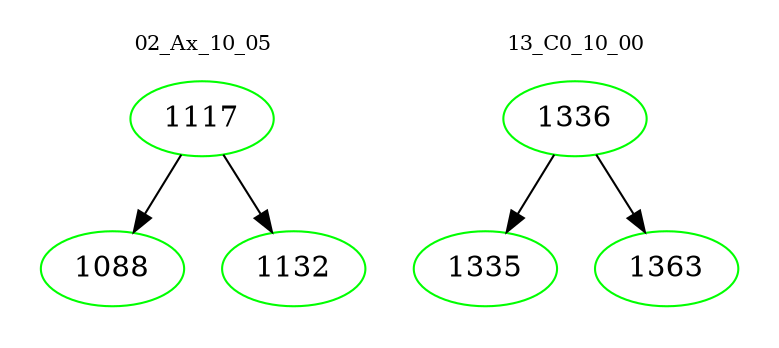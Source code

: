 digraph{
subgraph cluster_0 {
color = white
label = "02_Ax_10_05";
fontsize=10;
T0_1117 [label="1117", color="green"]
T0_1117 -> T0_1088 [color="black"]
T0_1088 [label="1088", color="green"]
T0_1117 -> T0_1132 [color="black"]
T0_1132 [label="1132", color="green"]
}
subgraph cluster_1 {
color = white
label = "13_C0_10_00";
fontsize=10;
T1_1336 [label="1336", color="green"]
T1_1336 -> T1_1335 [color="black"]
T1_1335 [label="1335", color="green"]
T1_1336 -> T1_1363 [color="black"]
T1_1363 [label="1363", color="green"]
}
}
